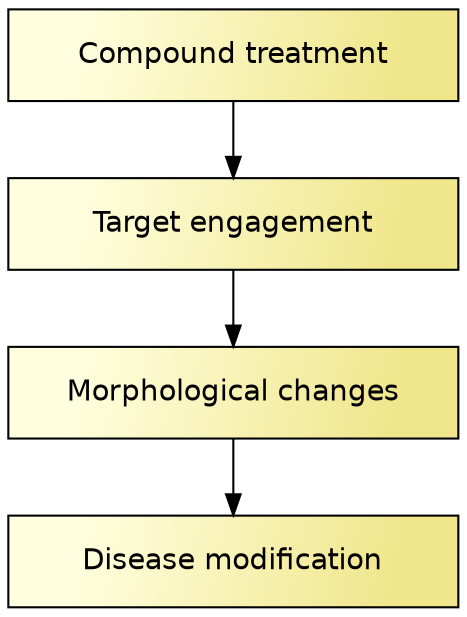 digraph causal_chain {
    node [shape = record,
        style = filled,
        fixedsize=true,
        width=3,
        height=0.618,
        fontsize=14,
        fillcolor = "lightyellow:khaki",
        gradientangle=315,
        fontname="Helvetica"]

  c [label = "Compound treatment"]
  t [label = "Target engagement"]
  m [label = "Morphological changes"]
  d [label = "Disease modification"]

  c -> t
  t -> m
  m -> d
}
